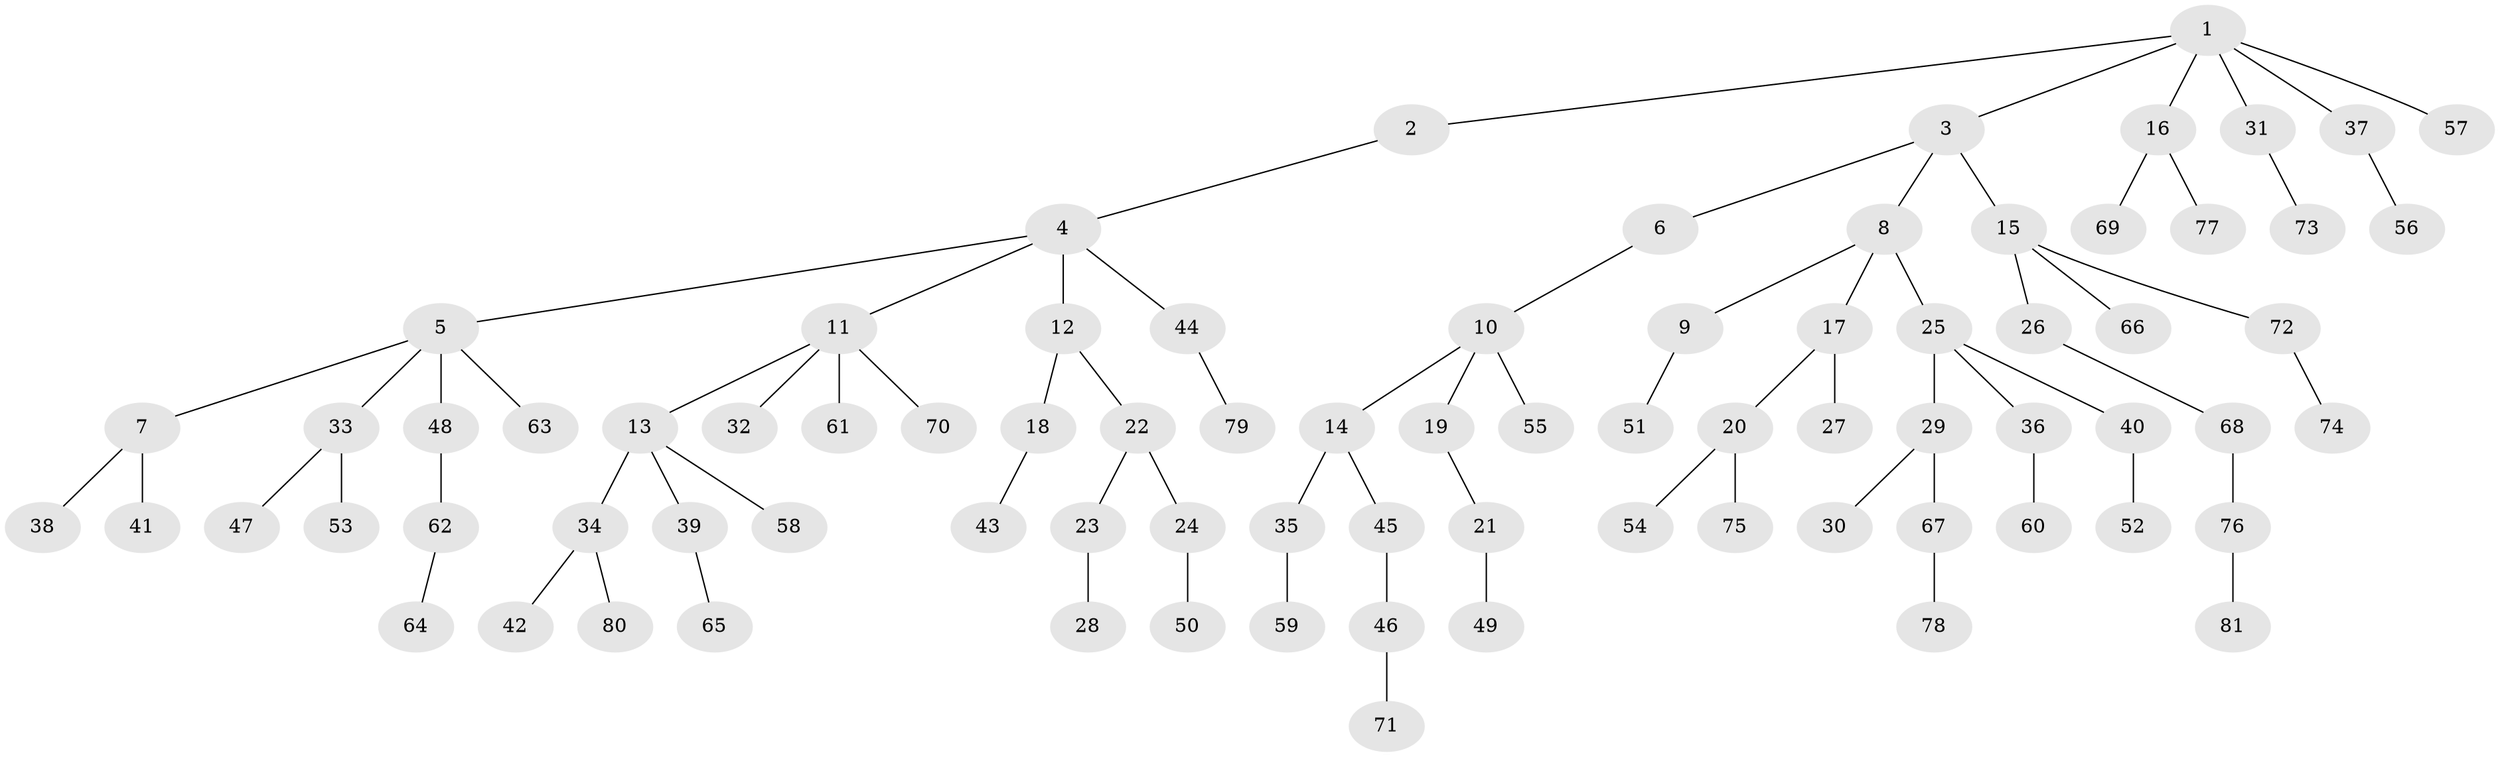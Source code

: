 // coarse degree distribution, {1: 0.56, 3: 0.2, 4: 0.08, 5: 0.04, 2: 0.12}
// Generated by graph-tools (version 1.1) at 2025/37/03/04/25 23:37:25]
// undirected, 81 vertices, 80 edges
graph export_dot {
  node [color=gray90,style=filled];
  1;
  2;
  3;
  4;
  5;
  6;
  7;
  8;
  9;
  10;
  11;
  12;
  13;
  14;
  15;
  16;
  17;
  18;
  19;
  20;
  21;
  22;
  23;
  24;
  25;
  26;
  27;
  28;
  29;
  30;
  31;
  32;
  33;
  34;
  35;
  36;
  37;
  38;
  39;
  40;
  41;
  42;
  43;
  44;
  45;
  46;
  47;
  48;
  49;
  50;
  51;
  52;
  53;
  54;
  55;
  56;
  57;
  58;
  59;
  60;
  61;
  62;
  63;
  64;
  65;
  66;
  67;
  68;
  69;
  70;
  71;
  72;
  73;
  74;
  75;
  76;
  77;
  78;
  79;
  80;
  81;
  1 -- 2;
  1 -- 3;
  1 -- 16;
  1 -- 31;
  1 -- 37;
  1 -- 57;
  2 -- 4;
  3 -- 6;
  3 -- 8;
  3 -- 15;
  4 -- 5;
  4 -- 11;
  4 -- 12;
  4 -- 44;
  5 -- 7;
  5 -- 33;
  5 -- 48;
  5 -- 63;
  6 -- 10;
  7 -- 38;
  7 -- 41;
  8 -- 9;
  8 -- 17;
  8 -- 25;
  9 -- 51;
  10 -- 14;
  10 -- 19;
  10 -- 55;
  11 -- 13;
  11 -- 32;
  11 -- 61;
  11 -- 70;
  12 -- 18;
  12 -- 22;
  13 -- 34;
  13 -- 39;
  13 -- 58;
  14 -- 35;
  14 -- 45;
  15 -- 26;
  15 -- 66;
  15 -- 72;
  16 -- 69;
  16 -- 77;
  17 -- 20;
  17 -- 27;
  18 -- 43;
  19 -- 21;
  20 -- 54;
  20 -- 75;
  21 -- 49;
  22 -- 23;
  22 -- 24;
  23 -- 28;
  24 -- 50;
  25 -- 29;
  25 -- 36;
  25 -- 40;
  26 -- 68;
  29 -- 30;
  29 -- 67;
  31 -- 73;
  33 -- 47;
  33 -- 53;
  34 -- 42;
  34 -- 80;
  35 -- 59;
  36 -- 60;
  37 -- 56;
  39 -- 65;
  40 -- 52;
  44 -- 79;
  45 -- 46;
  46 -- 71;
  48 -- 62;
  62 -- 64;
  67 -- 78;
  68 -- 76;
  72 -- 74;
  76 -- 81;
}
